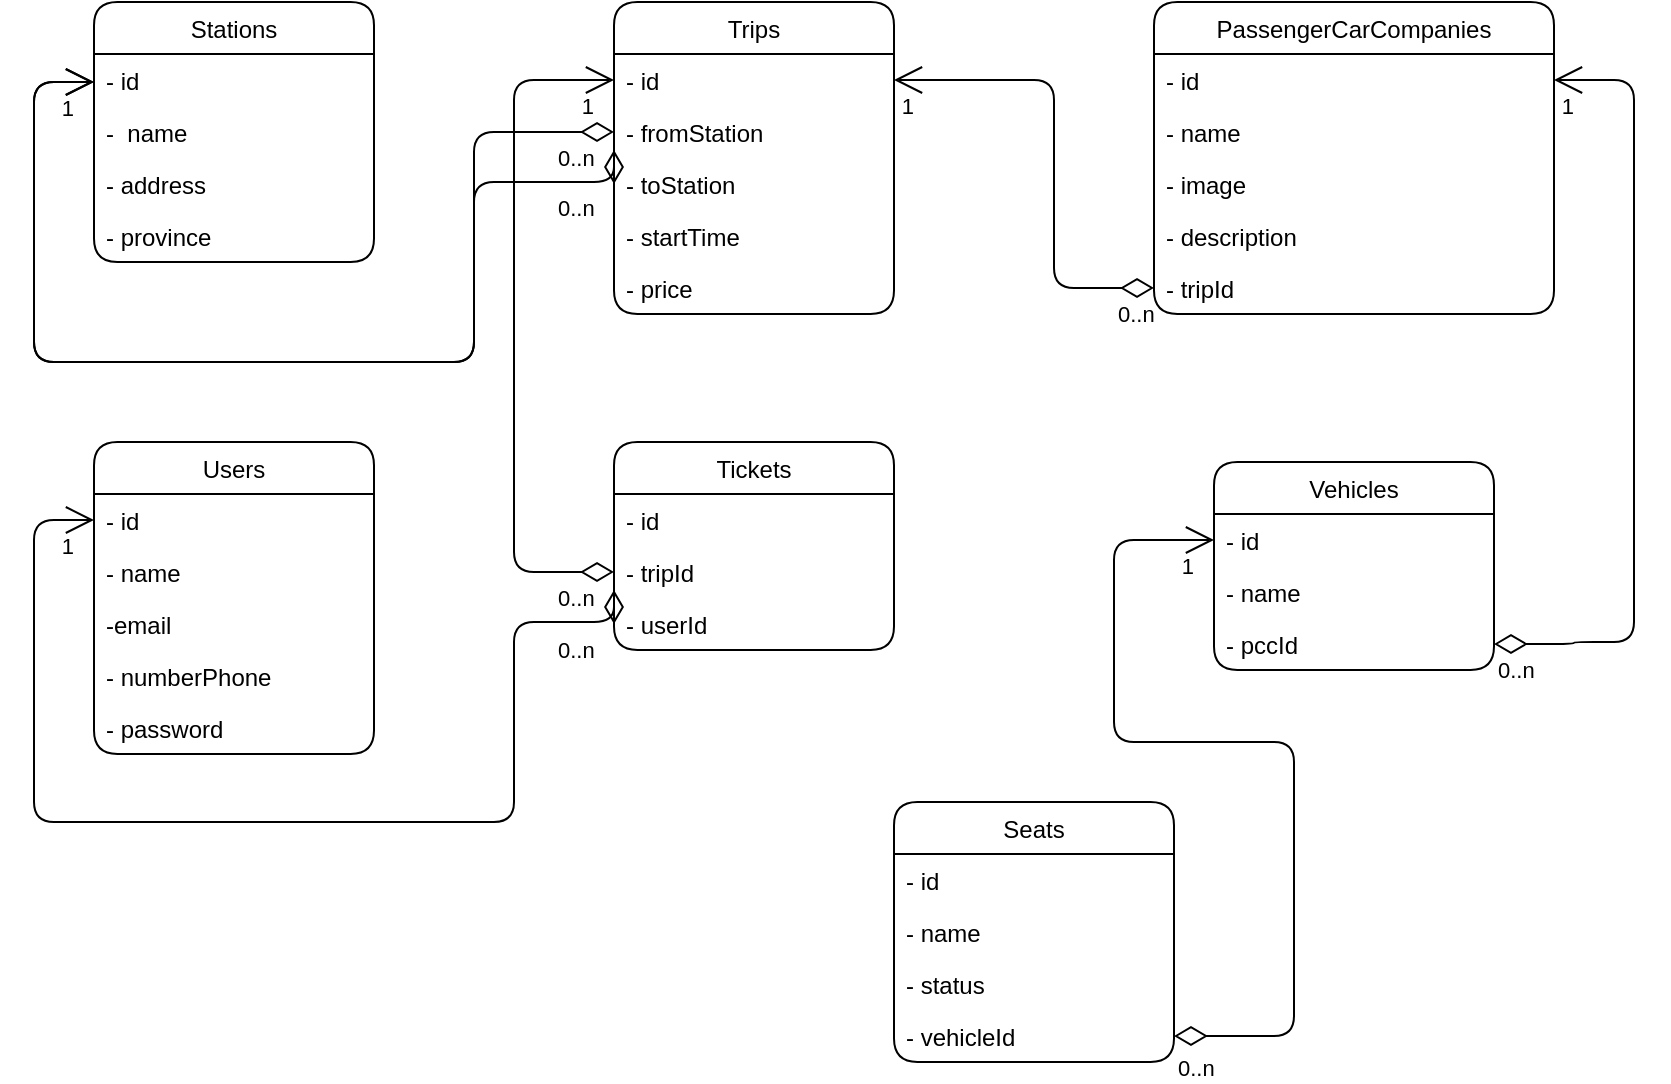 <mxfile version="20.3.0" type="github">
  <diagram id="kLBm4ub9ptPYxr1vE68o" name="Trang-1">
    <mxGraphModel dx="1816" dy="551" grid="1" gridSize="10" guides="1" tooltips="1" connect="1" arrows="1" fold="1" page="1" pageScale="1" pageWidth="827" pageHeight="1169" math="0" shadow="0">
      <root>
        <mxCell id="0" />
        <mxCell id="1" parent="0" />
        <mxCell id="CO2k6fpoZU8UBYYneDxK-1" value="Stations" style="swimlane;fontStyle=0;childLayout=stackLayout;horizontal=1;startSize=26;fillColor=none;horizontalStack=0;resizeParent=1;resizeParentMax=0;resizeLast=0;collapsible=1;marginBottom=0;rounded=1;" vertex="1" parent="1">
          <mxGeometry x="40" y="40" width="140" height="130" as="geometry" />
        </mxCell>
        <mxCell id="CO2k6fpoZU8UBYYneDxK-2" value="- id" style="text;strokeColor=none;fillColor=none;align=left;verticalAlign=top;spacingLeft=4;spacingRight=4;overflow=hidden;rotatable=0;points=[[0,0.5],[1,0.5]];portConstraint=eastwest;rounded=1;" vertex="1" parent="CO2k6fpoZU8UBYYneDxK-1">
          <mxGeometry y="26" width="140" height="26" as="geometry" />
        </mxCell>
        <mxCell id="CO2k6fpoZU8UBYYneDxK-3" value="-  name" style="text;strokeColor=none;fillColor=none;align=left;verticalAlign=top;spacingLeft=4;spacingRight=4;overflow=hidden;rotatable=0;points=[[0,0.5],[1,0.5]];portConstraint=eastwest;rounded=1;" vertex="1" parent="CO2k6fpoZU8UBYYneDxK-1">
          <mxGeometry y="52" width="140" height="26" as="geometry" />
        </mxCell>
        <mxCell id="CO2k6fpoZU8UBYYneDxK-4" value="- address" style="text;strokeColor=none;fillColor=none;align=left;verticalAlign=top;spacingLeft=4;spacingRight=4;overflow=hidden;rotatable=0;points=[[0,0.5],[1,0.5]];portConstraint=eastwest;rounded=1;" vertex="1" parent="CO2k6fpoZU8UBYYneDxK-1">
          <mxGeometry y="78" width="140" height="26" as="geometry" />
        </mxCell>
        <mxCell id="CO2k6fpoZU8UBYYneDxK-5" value="- province" style="text;strokeColor=none;fillColor=none;align=left;verticalAlign=top;spacingLeft=4;spacingRight=4;overflow=hidden;rotatable=0;points=[[0,0.5],[1,0.5]];portConstraint=eastwest;rounded=1;" vertex="1" parent="CO2k6fpoZU8UBYYneDxK-1">
          <mxGeometry y="104" width="140" height="26" as="geometry" />
        </mxCell>
        <mxCell id="CO2k6fpoZU8UBYYneDxK-6" value="Trips" style="swimlane;fontStyle=0;childLayout=stackLayout;horizontal=1;startSize=26;fillColor=none;horizontalStack=0;resizeParent=1;resizeParentMax=0;resizeLast=0;collapsible=1;marginBottom=0;rounded=1;" vertex="1" parent="1">
          <mxGeometry x="300" y="40" width="140" height="156" as="geometry" />
        </mxCell>
        <mxCell id="CO2k6fpoZU8UBYYneDxK-7" value="- id" style="text;strokeColor=none;fillColor=none;align=left;verticalAlign=top;spacingLeft=4;spacingRight=4;overflow=hidden;rotatable=0;points=[[0,0.5],[1,0.5]];portConstraint=eastwest;rounded=1;" vertex="1" parent="CO2k6fpoZU8UBYYneDxK-6">
          <mxGeometry y="26" width="140" height="26" as="geometry" />
        </mxCell>
        <mxCell id="CO2k6fpoZU8UBYYneDxK-8" value="- fromStation" style="text;strokeColor=none;fillColor=none;align=left;verticalAlign=top;spacingLeft=4;spacingRight=4;overflow=hidden;rotatable=0;points=[[0,0.5],[1,0.5]];portConstraint=eastwest;rounded=1;" vertex="1" parent="CO2k6fpoZU8UBYYneDxK-6">
          <mxGeometry y="52" width="140" height="26" as="geometry" />
        </mxCell>
        <mxCell id="CO2k6fpoZU8UBYYneDxK-9" value="- toStation" style="text;strokeColor=none;fillColor=none;align=left;verticalAlign=top;spacingLeft=4;spacingRight=4;overflow=hidden;rotatable=0;points=[[0,0.5],[1,0.5]];portConstraint=eastwest;rounded=1;" vertex="1" parent="CO2k6fpoZU8UBYYneDxK-6">
          <mxGeometry y="78" width="140" height="26" as="geometry" />
        </mxCell>
        <mxCell id="CO2k6fpoZU8UBYYneDxK-10" value="- startTime" style="text;strokeColor=none;fillColor=none;align=left;verticalAlign=top;spacingLeft=4;spacingRight=4;overflow=hidden;rotatable=0;points=[[0,0.5],[1,0.5]];portConstraint=eastwest;rounded=1;" vertex="1" parent="CO2k6fpoZU8UBYYneDxK-6">
          <mxGeometry y="104" width="140" height="26" as="geometry" />
        </mxCell>
        <mxCell id="CO2k6fpoZU8UBYYneDxK-11" value="- price" style="text;strokeColor=none;fillColor=none;align=left;verticalAlign=top;spacingLeft=4;spacingRight=4;overflow=hidden;rotatable=0;points=[[0,0.5],[1,0.5]];portConstraint=eastwest;rounded=1;" vertex="1" parent="CO2k6fpoZU8UBYYneDxK-6">
          <mxGeometry y="130" width="140" height="26" as="geometry" />
        </mxCell>
        <mxCell id="CO2k6fpoZU8UBYYneDxK-12" value="PassengerCarCompanies" style="swimlane;fontStyle=0;childLayout=stackLayout;horizontal=1;startSize=26;fillColor=none;horizontalStack=0;resizeParent=1;resizeParentMax=0;resizeLast=0;collapsible=1;marginBottom=0;rounded=1;" vertex="1" parent="1">
          <mxGeometry x="570" y="40" width="200" height="156" as="geometry" />
        </mxCell>
        <mxCell id="CO2k6fpoZU8UBYYneDxK-13" value="- id" style="text;strokeColor=none;fillColor=none;align=left;verticalAlign=top;spacingLeft=4;spacingRight=4;overflow=hidden;rotatable=0;points=[[0,0.5],[1,0.5]];portConstraint=eastwest;rounded=1;" vertex="1" parent="CO2k6fpoZU8UBYYneDxK-12">
          <mxGeometry y="26" width="200" height="26" as="geometry" />
        </mxCell>
        <mxCell id="CO2k6fpoZU8UBYYneDxK-14" value="- name" style="text;strokeColor=none;fillColor=none;align=left;verticalAlign=top;spacingLeft=4;spacingRight=4;overflow=hidden;rotatable=0;points=[[0,0.5],[1,0.5]];portConstraint=eastwest;rounded=1;" vertex="1" parent="CO2k6fpoZU8UBYYneDxK-12">
          <mxGeometry y="52" width="200" height="26" as="geometry" />
        </mxCell>
        <mxCell id="CO2k6fpoZU8UBYYneDxK-15" value="- image" style="text;strokeColor=none;fillColor=none;align=left;verticalAlign=top;spacingLeft=4;spacingRight=4;overflow=hidden;rotatable=0;points=[[0,0.5],[1,0.5]];portConstraint=eastwest;rounded=1;" vertex="1" parent="CO2k6fpoZU8UBYYneDxK-12">
          <mxGeometry y="78" width="200" height="26" as="geometry" />
        </mxCell>
        <mxCell id="CO2k6fpoZU8UBYYneDxK-16" value="- description" style="text;strokeColor=none;fillColor=none;align=left;verticalAlign=top;spacingLeft=4;spacingRight=4;overflow=hidden;rotatable=0;points=[[0,0.5],[1,0.5]];portConstraint=eastwest;rounded=1;" vertex="1" parent="CO2k6fpoZU8UBYYneDxK-12">
          <mxGeometry y="104" width="200" height="26" as="geometry" />
        </mxCell>
        <mxCell id="CO2k6fpoZU8UBYYneDxK-53" value="- tripId" style="text;strokeColor=none;fillColor=none;align=left;verticalAlign=top;spacingLeft=4;spacingRight=4;overflow=hidden;rotatable=0;points=[[0,0.5],[1,0.5]];portConstraint=eastwest;rounded=1;" vertex="1" parent="CO2k6fpoZU8UBYYneDxK-12">
          <mxGeometry y="130" width="200" height="26" as="geometry" />
        </mxCell>
        <mxCell id="CO2k6fpoZU8UBYYneDxK-17" value="Vehicles" style="swimlane;fontStyle=0;childLayout=stackLayout;horizontal=1;startSize=26;fillColor=none;horizontalStack=0;resizeParent=1;resizeParentMax=0;resizeLast=0;collapsible=1;marginBottom=0;rounded=1;" vertex="1" parent="1">
          <mxGeometry x="600" y="270" width="140" height="104" as="geometry" />
        </mxCell>
        <mxCell id="CO2k6fpoZU8UBYYneDxK-18" value="- id" style="text;strokeColor=none;fillColor=none;align=left;verticalAlign=top;spacingLeft=4;spacingRight=4;overflow=hidden;rotatable=0;points=[[0,0.5],[1,0.5]];portConstraint=eastwest;rounded=1;" vertex="1" parent="CO2k6fpoZU8UBYYneDxK-17">
          <mxGeometry y="26" width="140" height="26" as="geometry" />
        </mxCell>
        <mxCell id="CO2k6fpoZU8UBYYneDxK-19" value="- name" style="text;strokeColor=none;fillColor=none;align=left;verticalAlign=top;spacingLeft=4;spacingRight=4;overflow=hidden;rotatable=0;points=[[0,0.5],[1,0.5]];portConstraint=eastwest;rounded=1;" vertex="1" parent="CO2k6fpoZU8UBYYneDxK-17">
          <mxGeometry y="52" width="140" height="26" as="geometry" />
        </mxCell>
        <mxCell id="CO2k6fpoZU8UBYYneDxK-62" value="- pccId" style="text;strokeColor=none;fillColor=none;align=left;verticalAlign=top;spacingLeft=4;spacingRight=4;overflow=hidden;rotatable=0;points=[[0,0.5],[1,0.5]];portConstraint=eastwest;rounded=1;" vertex="1" parent="CO2k6fpoZU8UBYYneDxK-17">
          <mxGeometry y="78" width="140" height="26" as="geometry" />
        </mxCell>
        <mxCell id="CO2k6fpoZU8UBYYneDxK-21" value="Users" style="swimlane;fontStyle=0;childLayout=stackLayout;horizontal=1;startSize=26;fillColor=none;horizontalStack=0;resizeParent=1;resizeParentMax=0;resizeLast=0;collapsible=1;marginBottom=0;rounded=1;" vertex="1" parent="1">
          <mxGeometry x="40" y="260" width="140" height="156" as="geometry" />
        </mxCell>
        <mxCell id="CO2k6fpoZU8UBYYneDxK-22" value="- id" style="text;strokeColor=none;fillColor=none;align=left;verticalAlign=top;spacingLeft=4;spacingRight=4;overflow=hidden;rotatable=0;points=[[0,0.5],[1,0.5]];portConstraint=eastwest;rounded=1;" vertex="1" parent="CO2k6fpoZU8UBYYneDxK-21">
          <mxGeometry y="26" width="140" height="26" as="geometry" />
        </mxCell>
        <mxCell id="CO2k6fpoZU8UBYYneDxK-23" value="- name" style="text;strokeColor=none;fillColor=none;align=left;verticalAlign=top;spacingLeft=4;spacingRight=4;overflow=hidden;rotatable=0;points=[[0,0.5],[1,0.5]];portConstraint=eastwest;rounded=1;" vertex="1" parent="CO2k6fpoZU8UBYYneDxK-21">
          <mxGeometry y="52" width="140" height="26" as="geometry" />
        </mxCell>
        <mxCell id="CO2k6fpoZU8UBYYneDxK-24" value="-email" style="text;strokeColor=none;fillColor=none;align=left;verticalAlign=top;spacingLeft=4;spacingRight=4;overflow=hidden;rotatable=0;points=[[0,0.5],[1,0.5]];portConstraint=eastwest;rounded=1;" vertex="1" parent="CO2k6fpoZU8UBYYneDxK-21">
          <mxGeometry y="78" width="140" height="26" as="geometry" />
        </mxCell>
        <mxCell id="CO2k6fpoZU8UBYYneDxK-25" value="- numberPhone" style="text;strokeColor=none;fillColor=none;align=left;verticalAlign=top;spacingLeft=4;spacingRight=4;overflow=hidden;rotatable=0;points=[[0,0.5],[1,0.5]];portConstraint=eastwest;rounded=1;" vertex="1" parent="CO2k6fpoZU8UBYYneDxK-21">
          <mxGeometry y="104" width="140" height="26" as="geometry" />
        </mxCell>
        <mxCell id="CO2k6fpoZU8UBYYneDxK-26" value="- password" style="text;strokeColor=none;fillColor=none;align=left;verticalAlign=top;spacingLeft=4;spacingRight=4;overflow=hidden;rotatable=0;points=[[0,0.5],[1,0.5]];portConstraint=eastwest;rounded=1;" vertex="1" parent="CO2k6fpoZU8UBYYneDxK-21">
          <mxGeometry y="130" width="140" height="26" as="geometry" />
        </mxCell>
        <mxCell id="CO2k6fpoZU8UBYYneDxK-28" value="Seats" style="swimlane;fontStyle=0;childLayout=stackLayout;horizontal=1;startSize=26;fillColor=none;horizontalStack=0;resizeParent=1;resizeParentMax=0;resizeLast=0;collapsible=1;marginBottom=0;rounded=1;" vertex="1" parent="1">
          <mxGeometry x="440" y="440" width="140" height="130" as="geometry" />
        </mxCell>
        <mxCell id="CO2k6fpoZU8UBYYneDxK-29" value="- id" style="text;strokeColor=none;fillColor=none;align=left;verticalAlign=top;spacingLeft=4;spacingRight=4;overflow=hidden;rotatable=0;points=[[0,0.5],[1,0.5]];portConstraint=eastwest;rounded=1;" vertex="1" parent="CO2k6fpoZU8UBYYneDxK-28">
          <mxGeometry y="26" width="140" height="26" as="geometry" />
        </mxCell>
        <mxCell id="CO2k6fpoZU8UBYYneDxK-30" value="- name" style="text;strokeColor=none;fillColor=none;align=left;verticalAlign=top;spacingLeft=4;spacingRight=4;overflow=hidden;rotatable=0;points=[[0,0.5],[1,0.5]];portConstraint=eastwest;rounded=1;" vertex="1" parent="CO2k6fpoZU8UBYYneDxK-28">
          <mxGeometry y="52" width="140" height="26" as="geometry" />
        </mxCell>
        <mxCell id="CO2k6fpoZU8UBYYneDxK-31" value="- status" style="text;strokeColor=none;fillColor=none;align=left;verticalAlign=top;spacingLeft=4;spacingRight=4;overflow=hidden;rotatable=0;points=[[0,0.5],[1,0.5]];portConstraint=eastwest;rounded=1;" vertex="1" parent="CO2k6fpoZU8UBYYneDxK-28">
          <mxGeometry y="78" width="140" height="26" as="geometry" />
        </mxCell>
        <mxCell id="CO2k6fpoZU8UBYYneDxK-60" value="- vehicleId" style="text;strokeColor=none;fillColor=none;align=left;verticalAlign=top;spacingLeft=4;spacingRight=4;overflow=hidden;rotatable=0;points=[[0,0.5],[1,0.5]];portConstraint=eastwest;rounded=1;" vertex="1" parent="CO2k6fpoZU8UBYYneDxK-28">
          <mxGeometry y="104" width="140" height="26" as="geometry" />
        </mxCell>
        <mxCell id="CO2k6fpoZU8UBYYneDxK-32" value="Tickets" style="swimlane;fontStyle=0;childLayout=stackLayout;horizontal=1;startSize=26;fillColor=none;horizontalStack=0;resizeParent=1;resizeParentMax=0;resizeLast=0;collapsible=1;marginBottom=0;rounded=1;" vertex="1" parent="1">
          <mxGeometry x="300" y="260" width="140" height="104" as="geometry" />
        </mxCell>
        <mxCell id="CO2k6fpoZU8UBYYneDxK-39" value="- id" style="text;strokeColor=none;fillColor=none;align=left;verticalAlign=top;spacingLeft=4;spacingRight=4;overflow=hidden;rotatable=0;points=[[0,0.5],[1,0.5]];portConstraint=eastwest;rounded=1;" vertex="1" parent="CO2k6fpoZU8UBYYneDxK-32">
          <mxGeometry y="26" width="140" height="26" as="geometry" />
        </mxCell>
        <mxCell id="CO2k6fpoZU8UBYYneDxK-35" value="- tripId" style="text;strokeColor=none;fillColor=none;align=left;verticalAlign=top;spacingLeft=4;spacingRight=4;overflow=hidden;rotatable=0;points=[[0,0.5],[1,0.5]];portConstraint=eastwest;rounded=1;" vertex="1" parent="CO2k6fpoZU8UBYYneDxK-32">
          <mxGeometry y="52" width="140" height="26" as="geometry" />
        </mxCell>
        <mxCell id="CO2k6fpoZU8UBYYneDxK-34" value="- userId" style="text;strokeColor=none;fillColor=none;align=left;verticalAlign=top;spacingLeft=4;spacingRight=4;overflow=hidden;rotatable=0;points=[[0,0.5],[1,0.5]];portConstraint=eastwest;rounded=1;" vertex="1" parent="CO2k6fpoZU8UBYYneDxK-32">
          <mxGeometry y="78" width="140" height="26" as="geometry" />
        </mxCell>
        <mxCell id="CO2k6fpoZU8UBYYneDxK-36" value="" style="endArrow=open;html=1;endSize=12;startArrow=diamondThin;startSize=14;startFill=0;edgeStyle=orthogonalEdgeStyle;rounded=1;entryX=0;entryY=0.5;entryDx=0;entryDy=0;exitX=0;exitY=0.5;exitDx=0;exitDy=0;" edge="1" parent="1" source="CO2k6fpoZU8UBYYneDxK-34">
          <mxGeometry relative="1" as="geometry">
            <mxPoint x="270" y="380" as="sourcePoint" />
            <mxPoint x="40" y="299" as="targetPoint" />
            <Array as="points">
              <mxPoint x="250" y="350" />
              <mxPoint x="250" y="450" />
              <mxPoint x="10" y="450" />
              <mxPoint x="10" y="299" />
            </Array>
          </mxGeometry>
        </mxCell>
        <mxCell id="CO2k6fpoZU8UBYYneDxK-37" value="0..n" style="edgeLabel;resizable=0;html=1;align=left;verticalAlign=top;rounded=1;" connectable="0" vertex="1" parent="CO2k6fpoZU8UBYYneDxK-36">
          <mxGeometry x="-1" relative="1" as="geometry">
            <mxPoint x="-30" as="offset" />
          </mxGeometry>
        </mxCell>
        <mxCell id="CO2k6fpoZU8UBYYneDxK-38" value="1" style="edgeLabel;resizable=0;html=1;align=right;verticalAlign=top;rounded=1;" connectable="0" vertex="1" parent="CO2k6fpoZU8UBYYneDxK-36">
          <mxGeometry x="1" relative="1" as="geometry">
            <mxPoint x="-10" as="offset" />
          </mxGeometry>
        </mxCell>
        <mxCell id="CO2k6fpoZU8UBYYneDxK-40" value="" style="endArrow=open;html=1;endSize=12;startArrow=diamondThin;startSize=14;startFill=0;edgeStyle=orthogonalEdgeStyle;rounded=1;exitX=0;exitY=0.5;exitDx=0;exitDy=0;entryX=0;entryY=0.5;entryDx=0;entryDy=0;" edge="1" parent="1" source="CO2k6fpoZU8UBYYneDxK-35" target="CO2k6fpoZU8UBYYneDxK-7">
          <mxGeometry relative="1" as="geometry">
            <mxPoint x="240" y="300" as="sourcePoint" />
            <mxPoint x="260" y="80" as="targetPoint" />
            <Array as="points">
              <mxPoint x="250" y="325" />
              <mxPoint x="250" y="79" />
            </Array>
          </mxGeometry>
        </mxCell>
        <mxCell id="CO2k6fpoZU8UBYYneDxK-41" value="0..n" style="edgeLabel;resizable=0;html=1;align=left;verticalAlign=top;rounded=1;" connectable="0" vertex="1" parent="CO2k6fpoZU8UBYYneDxK-40">
          <mxGeometry x="-1" relative="1" as="geometry">
            <mxPoint x="-30" as="offset" />
          </mxGeometry>
        </mxCell>
        <mxCell id="CO2k6fpoZU8UBYYneDxK-42" value="1" style="edgeLabel;resizable=0;html=1;align=right;verticalAlign=top;rounded=1;" connectable="0" vertex="1" parent="CO2k6fpoZU8UBYYneDxK-40">
          <mxGeometry x="1" relative="1" as="geometry">
            <mxPoint x="-10" as="offset" />
          </mxGeometry>
        </mxCell>
        <mxCell id="CO2k6fpoZU8UBYYneDxK-43" value="" style="endArrow=open;html=1;endSize=12;startArrow=diamondThin;startSize=14;startFill=0;edgeStyle=orthogonalEdgeStyle;rounded=1;exitX=0;exitY=0.5;exitDx=0;exitDy=0;" edge="1" parent="1" source="CO2k6fpoZU8UBYYneDxK-8">
          <mxGeometry relative="1" as="geometry">
            <mxPoint x="270" y="110" as="sourcePoint" />
            <mxPoint x="40" y="80" as="targetPoint" />
            <Array as="points">
              <mxPoint x="230" y="105" />
              <mxPoint x="230" y="220" />
              <mxPoint x="10" y="220" />
              <mxPoint x="10" y="80" />
              <mxPoint x="40" y="80" />
            </Array>
          </mxGeometry>
        </mxCell>
        <mxCell id="CO2k6fpoZU8UBYYneDxK-44" value="0..n" style="edgeLabel;resizable=0;html=1;align=left;verticalAlign=top;rounded=1;" connectable="0" vertex="1" parent="CO2k6fpoZU8UBYYneDxK-43">
          <mxGeometry x="-1" relative="1" as="geometry">
            <mxPoint x="-30" as="offset" />
          </mxGeometry>
        </mxCell>
        <mxCell id="CO2k6fpoZU8UBYYneDxK-45" value="1" style="edgeLabel;resizable=0;html=1;align=right;verticalAlign=top;rounded=1;" connectable="0" vertex="1" parent="CO2k6fpoZU8UBYYneDxK-43">
          <mxGeometry x="1" relative="1" as="geometry">
            <mxPoint x="-10" as="offset" />
          </mxGeometry>
        </mxCell>
        <mxCell id="CO2k6fpoZU8UBYYneDxK-46" value="" style="endArrow=open;html=1;endSize=12;startArrow=diamondThin;startSize=14;startFill=0;edgeStyle=orthogonalEdgeStyle;rounded=1;" edge="1" parent="1">
          <mxGeometry relative="1" as="geometry">
            <mxPoint x="300" y="131" as="sourcePoint" />
            <mxPoint x="40" y="80" as="targetPoint" />
            <Array as="points">
              <mxPoint x="230" y="130" />
              <mxPoint x="230" y="220" />
              <mxPoint x="10" y="220" />
              <mxPoint x="10" y="80" />
            </Array>
          </mxGeometry>
        </mxCell>
        <mxCell id="CO2k6fpoZU8UBYYneDxK-47" value="0..n" style="edgeLabel;resizable=0;html=1;align=left;verticalAlign=top;rounded=1;" connectable="0" vertex="1" parent="CO2k6fpoZU8UBYYneDxK-46">
          <mxGeometry x="-1" relative="1" as="geometry">
            <mxPoint x="-30" y="-1" as="offset" />
          </mxGeometry>
        </mxCell>
        <mxCell id="CO2k6fpoZU8UBYYneDxK-48" value="1" style="edgeLabel;resizable=0;html=1;align=right;verticalAlign=top;rounded=1;" connectable="0" vertex="1" parent="CO2k6fpoZU8UBYYneDxK-46">
          <mxGeometry x="1" relative="1" as="geometry">
            <mxPoint x="-10" as="offset" />
          </mxGeometry>
        </mxCell>
        <mxCell id="CO2k6fpoZU8UBYYneDxK-50" value="" style="endArrow=open;html=1;endSize=12;startArrow=diamondThin;startSize=14;startFill=0;edgeStyle=orthogonalEdgeStyle;rounded=1;exitX=0;exitY=0.5;exitDx=0;exitDy=0;entryX=1;entryY=0.5;entryDx=0;entryDy=0;" edge="1" parent="1" source="CO2k6fpoZU8UBYYneDxK-53" target="CO2k6fpoZU8UBYYneDxK-7">
          <mxGeometry relative="1" as="geometry">
            <mxPoint x="580" y="190" as="sourcePoint" />
            <mxPoint x="470" y="90" as="targetPoint" />
            <Array as="points">
              <mxPoint x="520" y="183" />
              <mxPoint x="520" y="79" />
            </Array>
          </mxGeometry>
        </mxCell>
        <mxCell id="CO2k6fpoZU8UBYYneDxK-51" value="0..n" style="edgeLabel;resizable=0;html=1;align=left;verticalAlign=top;rounded=1;" connectable="0" vertex="1" parent="CO2k6fpoZU8UBYYneDxK-50">
          <mxGeometry x="-1" relative="1" as="geometry">
            <mxPoint x="-20" as="offset" />
          </mxGeometry>
        </mxCell>
        <mxCell id="CO2k6fpoZU8UBYYneDxK-52" value="1" style="edgeLabel;resizable=0;html=1;align=right;verticalAlign=top;rounded=1;" connectable="0" vertex="1" parent="CO2k6fpoZU8UBYYneDxK-50">
          <mxGeometry x="1" relative="1" as="geometry">
            <mxPoint x="10" as="offset" />
          </mxGeometry>
        </mxCell>
        <mxCell id="CO2k6fpoZU8UBYYneDxK-54" value="" style="endArrow=open;html=1;endSize=12;startArrow=diamondThin;startSize=14;startFill=0;edgeStyle=orthogonalEdgeStyle;rounded=1;entryX=1;entryY=0.5;entryDx=0;entryDy=0;exitX=1;exitY=0.5;exitDx=0;exitDy=0;" edge="1" parent="1" source="CO2k6fpoZU8UBYYneDxK-62" target="CO2k6fpoZU8UBYYneDxK-13">
          <mxGeometry relative="1" as="geometry">
            <mxPoint x="780" y="370" as="sourcePoint" />
            <mxPoint x="800" y="80" as="targetPoint" />
            <Array as="points">
              <mxPoint x="780" y="361" />
              <mxPoint x="810" y="360" />
              <mxPoint x="810" y="79" />
            </Array>
          </mxGeometry>
        </mxCell>
        <mxCell id="CO2k6fpoZU8UBYYneDxK-55" value="0..n" style="edgeLabel;resizable=0;html=1;align=left;verticalAlign=top;rounded=1;" connectable="0" vertex="1" parent="CO2k6fpoZU8UBYYneDxK-54">
          <mxGeometry x="-1" relative="1" as="geometry" />
        </mxCell>
        <mxCell id="CO2k6fpoZU8UBYYneDxK-56" value="1" style="edgeLabel;resizable=0;html=1;align=right;verticalAlign=top;rounded=1;" connectable="0" vertex="1" parent="CO2k6fpoZU8UBYYneDxK-54">
          <mxGeometry x="1" relative="1" as="geometry">
            <mxPoint x="10" as="offset" />
          </mxGeometry>
        </mxCell>
        <mxCell id="CO2k6fpoZU8UBYYneDxK-57" value="" style="endArrow=open;html=1;endSize=12;startArrow=diamondThin;startSize=14;startFill=0;edgeStyle=orthogonalEdgeStyle;rounded=1;entryX=0;entryY=0.5;entryDx=0;entryDy=0;exitX=1;exitY=0.5;exitDx=0;exitDy=0;" edge="1" parent="1" source="CO2k6fpoZU8UBYYneDxK-60" target="CO2k6fpoZU8UBYYneDxK-18">
          <mxGeometry x="-0.031" relative="1" as="geometry">
            <mxPoint x="630" y="570" as="sourcePoint" />
            <mxPoint x="570" y="310" as="targetPoint" />
            <Array as="points">
              <mxPoint x="640" y="557" />
              <mxPoint x="640" y="410" />
              <mxPoint x="550" y="410" />
              <mxPoint x="550" y="309" />
            </Array>
            <mxPoint as="offset" />
          </mxGeometry>
        </mxCell>
        <mxCell id="CO2k6fpoZU8UBYYneDxK-58" value="0..n" style="edgeLabel;resizable=0;html=1;align=left;verticalAlign=top;rounded=1;" connectable="0" vertex="1" parent="CO2k6fpoZU8UBYYneDxK-57">
          <mxGeometry x="-1" relative="1" as="geometry">
            <mxPoint y="3" as="offset" />
          </mxGeometry>
        </mxCell>
        <mxCell id="CO2k6fpoZU8UBYYneDxK-59" value="1" style="edgeLabel;resizable=0;html=1;align=right;verticalAlign=top;rounded=1;" connectable="0" vertex="1" parent="CO2k6fpoZU8UBYYneDxK-57">
          <mxGeometry x="1" relative="1" as="geometry">
            <mxPoint x="-10" as="offset" />
          </mxGeometry>
        </mxCell>
      </root>
    </mxGraphModel>
  </diagram>
</mxfile>

